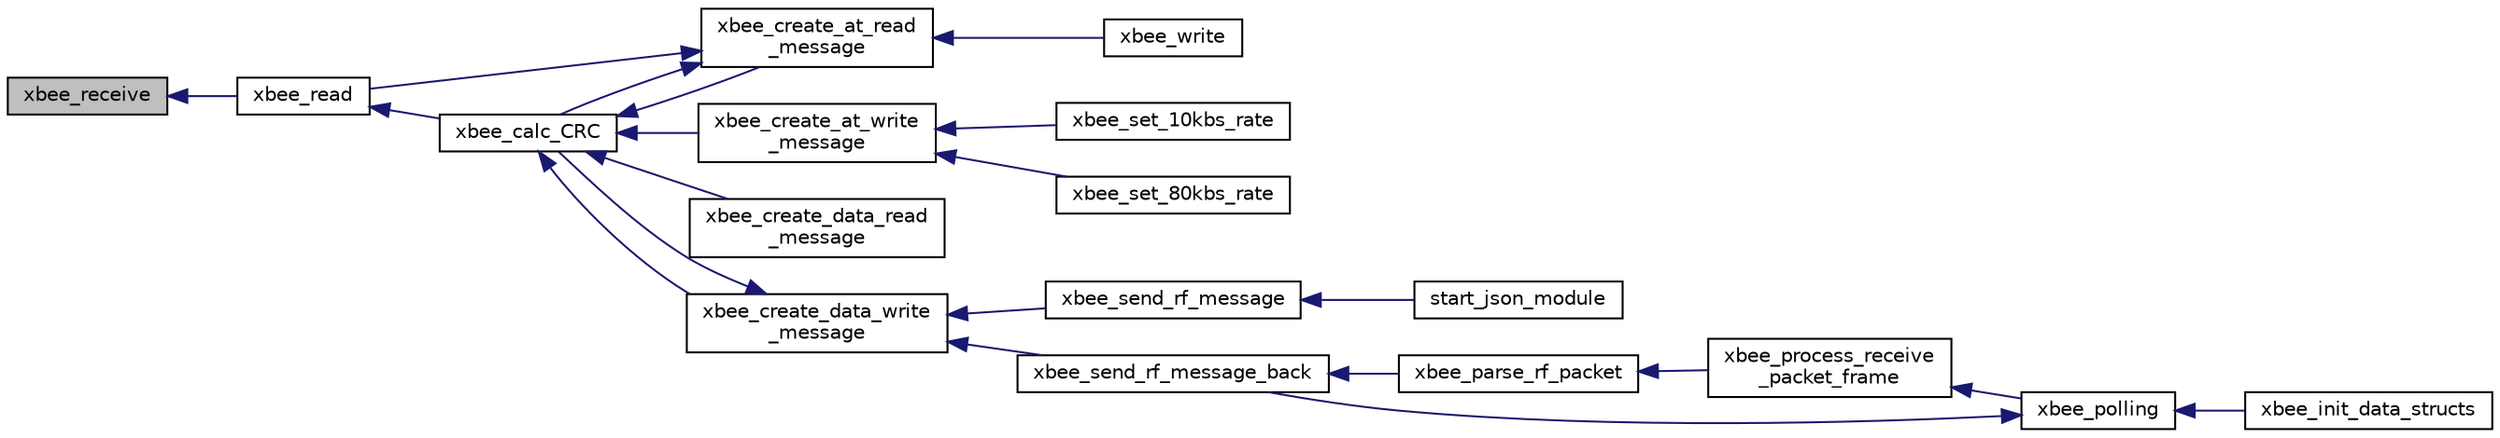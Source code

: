 digraph "xbee_receive"
{
  edge [fontname="Helvetica",fontsize="10",labelfontname="Helvetica",labelfontsize="10"];
  node [fontname="Helvetica",fontsize="10",shape=record];
  rankdir="LR";
  Node1 [label="xbee_receive",height=0.2,width=0.4,color="black", fillcolor="grey75", style="filled", fontcolor="black"];
  Node1 -> Node2 [dir="back",color="midnightblue",fontsize="10",style="solid",fontname="Helvetica"];
  Node2 [label="xbee_read",height=0.2,width=0.4,color="black", fillcolor="white", style="filled",URL="$group___x_b_e_e.html#ga5254e1be6790abc2bcee85d67da7f63d"];
  Node2 -> Node3 [dir="back",color="midnightblue",fontsize="10",style="solid",fontname="Helvetica"];
  Node3 [label="xbee_calc_CRC",height=0.2,width=0.4,color="black", fillcolor="white", style="filled",URL="$group___x_b_e_e.html#ga350cf9addd8a53d61a827112ce70e1cf",tooltip="Calculate Xbee CRC. "];
  Node3 -> Node4 [dir="back",color="midnightblue",fontsize="10",style="solid",fontname="Helvetica"];
  Node4 [label="xbee_create_at_read\l_message",height=0.2,width=0.4,color="black", fillcolor="white", style="filled",URL="$group___x_b_e_e.html#gad5fc55d4988dc4eba587b44d17a1fe20",tooltip="Form SPI AT read message packet. "];
  Node4 -> Node2 [dir="back",color="midnightblue",fontsize="10",style="solid",fontname="Helvetica"];
  Node4 -> Node5 [dir="back",color="midnightblue",fontsize="10",style="solid",fontname="Helvetica"];
  Node5 [label="xbee_write",height=0.2,width=0.4,color="black", fillcolor="white", style="filled",URL="$group___x_b_e_e.html#ga4567a9cfb7d92d8e867fc67ca91ca89d",tooltip="Manual writting AT command from shell (debug) "];
  Node4 -> Node3 [dir="back",color="midnightblue",fontsize="10",style="solid",fontname="Helvetica"];
  Node3 -> Node6 [dir="back",color="midnightblue",fontsize="10",style="solid",fontname="Helvetica"];
  Node6 [label="xbee_create_at_write\l_message",height=0.2,width=0.4,color="black", fillcolor="white", style="filled",URL="$group___x_b_e_e.html#gafe3d94a0acf14ace77c958664c3a03b6"];
  Node6 -> Node7 [dir="back",color="midnightblue",fontsize="10",style="solid",fontname="Helvetica"];
  Node7 [label="xbee_set_10kbs_rate",height=0.2,width=0.4,color="black", fillcolor="white", style="filled",URL="$group___x_b_e_e.html#gad1ae028c940713a1cf14dc8cd285c56e",tooltip="Setup low speed - higher distance. "];
  Node6 -> Node8 [dir="back",color="midnightblue",fontsize="10",style="solid",fontname="Helvetica"];
  Node8 [label="xbee_set_80kbs_rate",height=0.2,width=0.4,color="black", fillcolor="white", style="filled",URL="$group___x_b_e_e.html#gacebc7bb503fd1559f54937bc77af1bde",tooltip="Setup high speed - less distance. "];
  Node3 -> Node9 [dir="back",color="midnightblue",fontsize="10",style="solid",fontname="Helvetica"];
  Node9 [label="xbee_create_data_read\l_message",height=0.2,width=0.4,color="black", fillcolor="white", style="filled",URL="$group___x_b_e_e.html#gae97cbacefe61b49ff3e1b775d06369ca",tooltip="Reads incoming data. "];
  Node3 -> Node10 [dir="back",color="midnightblue",fontsize="10",style="solid",fontname="Helvetica"];
  Node10 [label="xbee_create_data_write\l_message",height=0.2,width=0.4,color="black", fillcolor="white", style="filled",URL="$group___x_b_e_e.html#gaec25bb3748a6a8ed0ed3a95df30bb885",tooltip="Sending telemetry data over air. "];
  Node10 -> Node3 [dir="back",color="midnightblue",fontsize="10",style="solid",fontname="Helvetica"];
  Node10 -> Node11 [dir="back",color="midnightblue",fontsize="10",style="solid",fontname="Helvetica"];
  Node11 [label="xbee_send_rf_message",height=0.2,width=0.4,color="black", fillcolor="white", style="filled",URL="$group___x_b_e_e.html#gaac3cb4fdf683977f60e38c3657d21a07"];
  Node11 -> Node12 [dir="back",color="midnightblue",fontsize="10",style="solid",fontname="Helvetica"];
  Node12 [label="start_json_module",height=0.2,width=0.4,color="black", fillcolor="white", style="filled",URL="$group___s_h_e_l_l.html#ga94adf30e56c9e48af192da843e45100c",tooltip="Starting shell thread. "];
  Node10 -> Node13 [dir="back",color="midnightblue",fontsize="10",style="solid",fontname="Helvetica"];
  Node13 [label="xbee_send_rf_message_back",height=0.2,width=0.4,color="black", fillcolor="white", style="filled",URL="$group___x_b_e_e.html#ga917c69ae653e731d1e05402c6eed63f4",tooltip="Debug - return data back. "];
  Node13 -> Node14 [dir="back",color="midnightblue",fontsize="10",style="solid",fontname="Helvetica"];
  Node14 [label="xbee_parse_rf_packet",height=0.2,width=0.4,color="black", fillcolor="white", style="filled",URL="$group___x_b_e_e.html#ga0b878255a5cf56364a31fb8999724a17",tooltip="Parse incoming message. "];
  Node14 -> Node15 [dir="back",color="midnightblue",fontsize="10",style="solid",fontname="Helvetica"];
  Node15 [label="xbee_process_receive\l_packet_frame",height=0.2,width=0.4,color="black", fillcolor="white", style="filled",URL="$group___x_b_e_e.html#gaf5bbf8926649923f15e540bc9117c5e0",tooltip="Reads all data from Xbee via SPI. "];
  Node15 -> Node16 [dir="back",color="midnightblue",fontsize="10",style="solid",fontname="Helvetica"];
  Node16 [label="xbee_polling",height=0.2,width=0.4,color="black", fillcolor="white", style="filled",URL="$group___x_b_e_e.html#ga341983a0050640556d238b8e13481cf1",tooltip="Poll and parse data from spi. "];
  Node16 -> Node17 [dir="back",color="midnightblue",fontsize="10",style="solid",fontname="Helvetica"];
  Node17 [label="xbee_init_data_structs",height=0.2,width=0.4,color="black", fillcolor="white", style="filled",URL="$group___x_b_e_e.html#ga6866cb3a7a3705647d65bf4395ebf99e",tooltip="Initialization of remote devices structs. "];
  Node16 -> Node13 [dir="back",color="midnightblue",fontsize="10",style="solid",fontname="Helvetica"];
}

